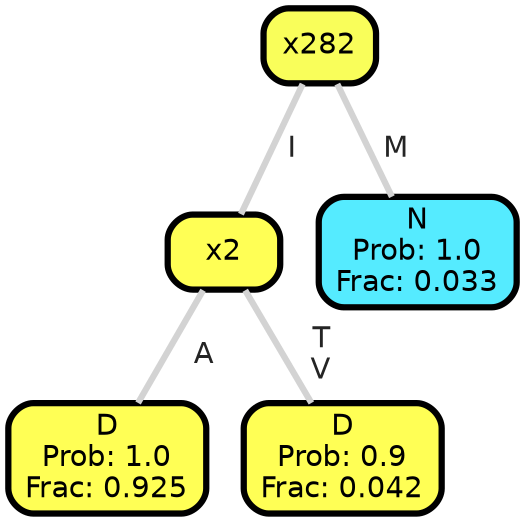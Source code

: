 graph Tree {
node [shape=box, style="filled, rounded",color="black",penwidth="3",fontcolor="black",                 fontname=helvetica] ;
graph [ranksep="0 equally", splines=straight,                 bgcolor=transparent, dpi=200] ;
edge [fontname=helvetica, fontweight=bold,fontcolor=grey14,color=lightgray] ;
0 [label="D
Prob: 1.0
Frac: 0.925", fillcolor="#ffff55"] ;
1 [label="x2", fillcolor="#ffff55"] ;
2 [label="D
Prob: 0.9
Frac: 0.042", fillcolor="#ffff55"] ;
3 [label="x282", fillcolor="#f9fe5a"] ;
4 [label="N
Prob: 1.0
Frac: 0.033", fillcolor="#55ebff"] ;
1 -- 0 [label=" A",penwidth=3] ;
1 -- 2 [label=" T\n V",penwidth=3] ;
3 -- 1 [label=" I",penwidth=3] ;
3 -- 4 [label=" M",penwidth=3] ;
{rank = same;}}